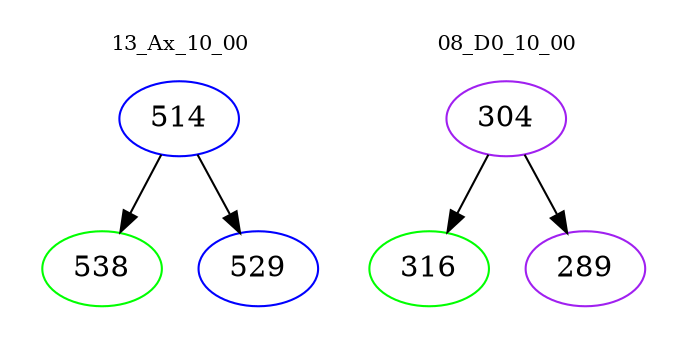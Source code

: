digraph{
subgraph cluster_0 {
color = white
label = "13_Ax_10_00";
fontsize=10;
T0_514 [label="514", color="blue"]
T0_514 -> T0_538 [color="black"]
T0_538 [label="538", color="green"]
T0_514 -> T0_529 [color="black"]
T0_529 [label="529", color="blue"]
}
subgraph cluster_1 {
color = white
label = "08_D0_10_00";
fontsize=10;
T1_304 [label="304", color="purple"]
T1_304 -> T1_316 [color="black"]
T1_316 [label="316", color="green"]
T1_304 -> T1_289 [color="black"]
T1_289 [label="289", color="purple"]
}
}
